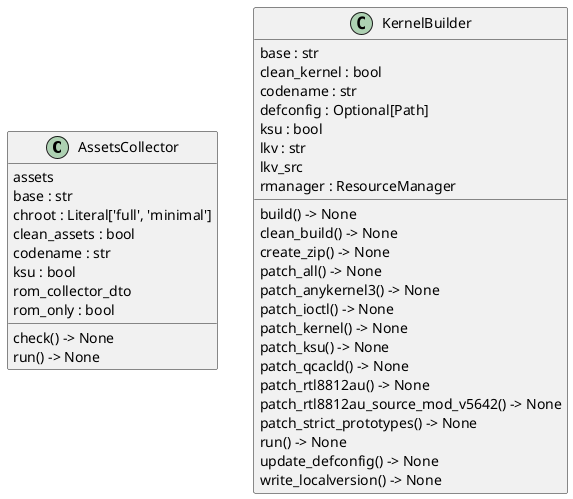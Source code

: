 @startuml classes
set namespaceSeparator none
class "AssetsCollector" as core.assets_collector.AssetsCollector {
  assets
  base : str
  chroot : Literal['full', 'minimal']
  clean_assets : bool
  codename : str
  ksu : bool
  rom_collector_dto
  rom_only : bool
  check() -> None
  run() -> None
}
class "KernelBuilder" as core.kernel_builder.KernelBuilder {
  base : str
  clean_kernel : bool
  codename : str
  defconfig : Optional[Path]
  ksu : bool
  lkv : str
  lkv_src
  rmanager : ResourceManager
  build() -> None
  clean_build() -> None
  create_zip() -> None
  patch_all() -> None
  patch_anykernel3() -> None
  patch_ioctl() -> None
  patch_kernel() -> None
  patch_ksu() -> None
  patch_qcacld() -> None
  patch_rtl8812au() -> None
  patch_rtl8812au_source_mod_v5642() -> None
  patch_strict_prototypes() -> None
  run() -> None
  update_defconfig() -> None
  write_localversion() -> None
}
@enduml
